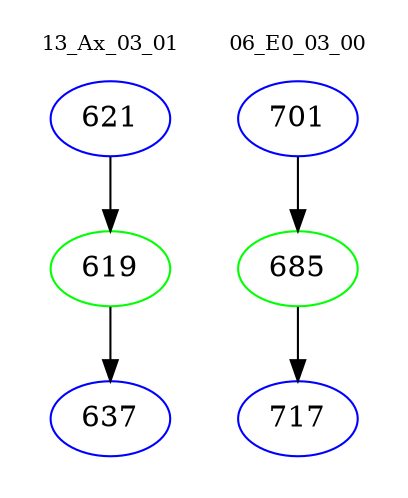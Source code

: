 digraph{
subgraph cluster_0 {
color = white
label = "13_Ax_03_01";
fontsize=10;
T0_621 [label="621", color="blue"]
T0_621 -> T0_619 [color="black"]
T0_619 [label="619", color="green"]
T0_619 -> T0_637 [color="black"]
T0_637 [label="637", color="blue"]
}
subgraph cluster_1 {
color = white
label = "06_E0_03_00";
fontsize=10;
T1_701 [label="701", color="blue"]
T1_701 -> T1_685 [color="black"]
T1_685 [label="685", color="green"]
T1_685 -> T1_717 [color="black"]
T1_717 [label="717", color="blue"]
}
}
